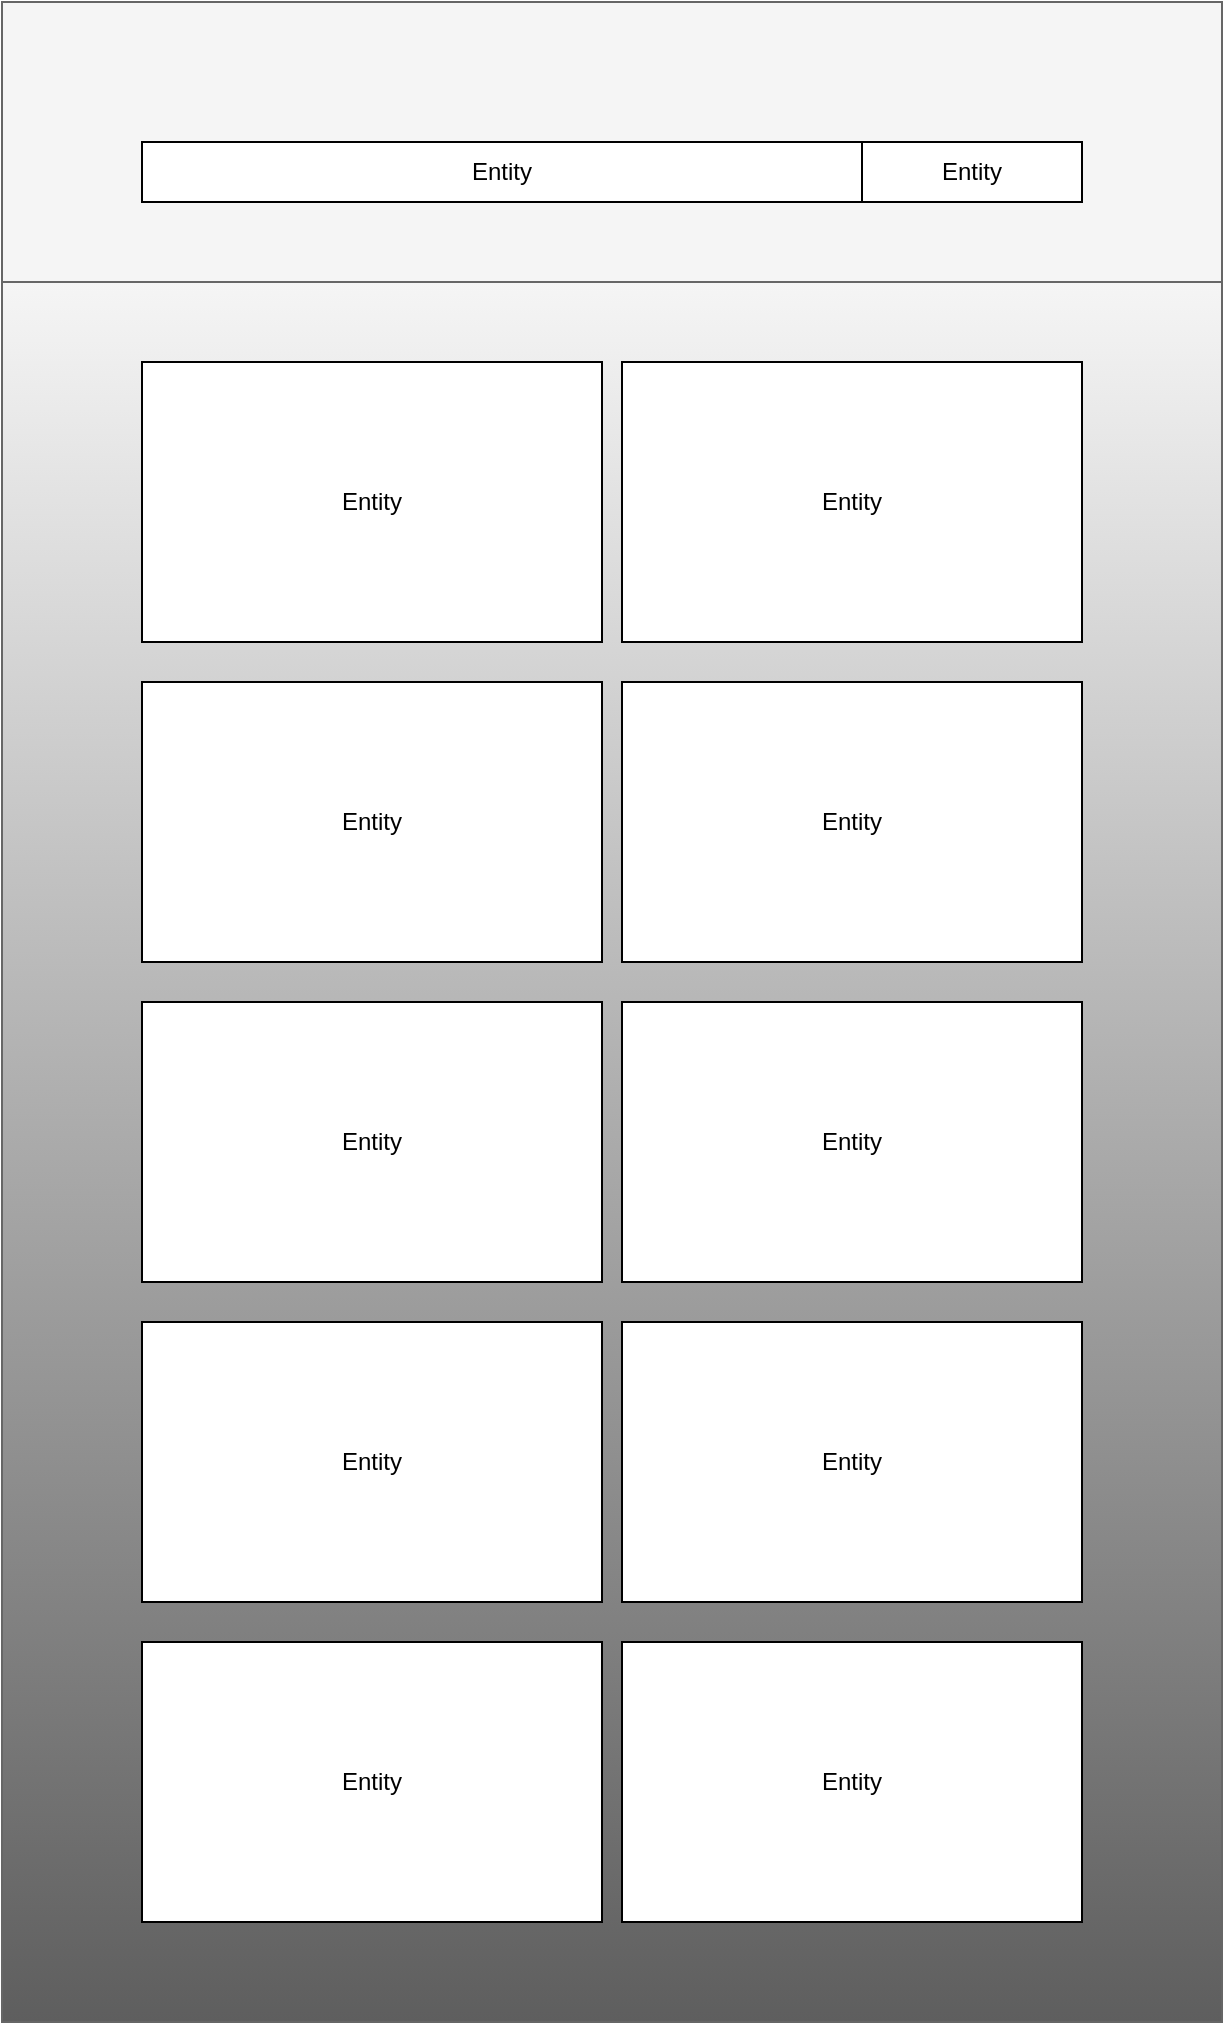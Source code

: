<mxfile version="17.2.4" type="device"><diagram id="wFE0QG_FPsp0jaGvCLVb" name="Page-1"><mxGraphModel dx="1422" dy="857" grid="1" gridSize="10" guides="1" tooltips="1" connect="1" arrows="1" fold="1" page="1" pageScale="1" pageWidth="850" pageHeight="1100" math="0" shadow="0"><root><mxCell id="0"/><mxCell id="1" parent="0"/><mxCell id="i1o5F09igh3kzgl1RDAg-35" value="" style="whiteSpace=wrap;html=1;align=center;fillColor=#f5f5f5;strokeColor=#666666;gradientColor=#5E5E5E;" vertex="1" parent="1"><mxGeometry x="120" y="190" width="610" height="870" as="geometry"/></mxCell><mxCell id="i1o5F09igh3kzgl1RDAg-38" value="Entity" style="whiteSpace=wrap;html=1;align=center;" vertex="1" parent="1"><mxGeometry x="190" y="230" width="230" height="140" as="geometry"/></mxCell><mxCell id="i1o5F09igh3kzgl1RDAg-39" value="Entity" style="whiteSpace=wrap;html=1;align=center;" vertex="1" parent="1"><mxGeometry x="430" y="230" width="230" height="140" as="geometry"/></mxCell><mxCell id="i1o5F09igh3kzgl1RDAg-40" value="Entity" style="whiteSpace=wrap;html=1;align=center;" vertex="1" parent="1"><mxGeometry x="190" y="390" width="230" height="140" as="geometry"/></mxCell><mxCell id="i1o5F09igh3kzgl1RDAg-41" value="Entity" style="whiteSpace=wrap;html=1;align=center;" vertex="1" parent="1"><mxGeometry x="430" y="390" width="230" height="140" as="geometry"/></mxCell><mxCell id="i1o5F09igh3kzgl1RDAg-42" value="Entity" style="whiteSpace=wrap;html=1;align=center;" vertex="1" parent="1"><mxGeometry x="190" y="550" width="230" height="140" as="geometry"/></mxCell><mxCell id="i1o5F09igh3kzgl1RDAg-43" value="Entity" style="whiteSpace=wrap;html=1;align=center;" vertex="1" parent="1"><mxGeometry x="430" y="550" width="230" height="140" as="geometry"/></mxCell><mxCell id="i1o5F09igh3kzgl1RDAg-45" value="Entity" style="whiteSpace=wrap;html=1;align=center;" vertex="1" parent="1"><mxGeometry x="190" y="710" width="230" height="140" as="geometry"/></mxCell><mxCell id="i1o5F09igh3kzgl1RDAg-46" value="Entity" style="whiteSpace=wrap;html=1;align=center;" vertex="1" parent="1"><mxGeometry x="430" y="710" width="230" height="140" as="geometry"/></mxCell><mxCell id="i1o5F09igh3kzgl1RDAg-47" value="Entity" style="whiteSpace=wrap;html=1;align=center;" vertex="1" parent="1"><mxGeometry x="190" y="870" width="230" height="140" as="geometry"/></mxCell><mxCell id="i1o5F09igh3kzgl1RDAg-48" value="Entity" style="whiteSpace=wrap;html=1;align=center;" vertex="1" parent="1"><mxGeometry x="430" y="870" width="230" height="140" as="geometry"/></mxCell><mxCell id="i1o5F09igh3kzgl1RDAg-57" value="" style="whiteSpace=wrap;html=1;align=center;fillColor=#f5f5f5;fontColor=#333333;strokeColor=#666666;" vertex="1" parent="1"><mxGeometry x="120" y="50" width="610" height="140" as="geometry"/></mxCell><mxCell id="i1o5F09igh3kzgl1RDAg-58" value="Entity" style="whiteSpace=wrap;html=1;align=center;" vertex="1" parent="1"><mxGeometry x="190" y="120" width="360" height="30" as="geometry"/></mxCell><mxCell id="i1o5F09igh3kzgl1RDAg-59" value="Entity" style="whiteSpace=wrap;html=1;align=center;" vertex="1" parent="1"><mxGeometry x="550" y="120" width="110" height="30" as="geometry"/></mxCell></root></mxGraphModel></diagram></mxfile>